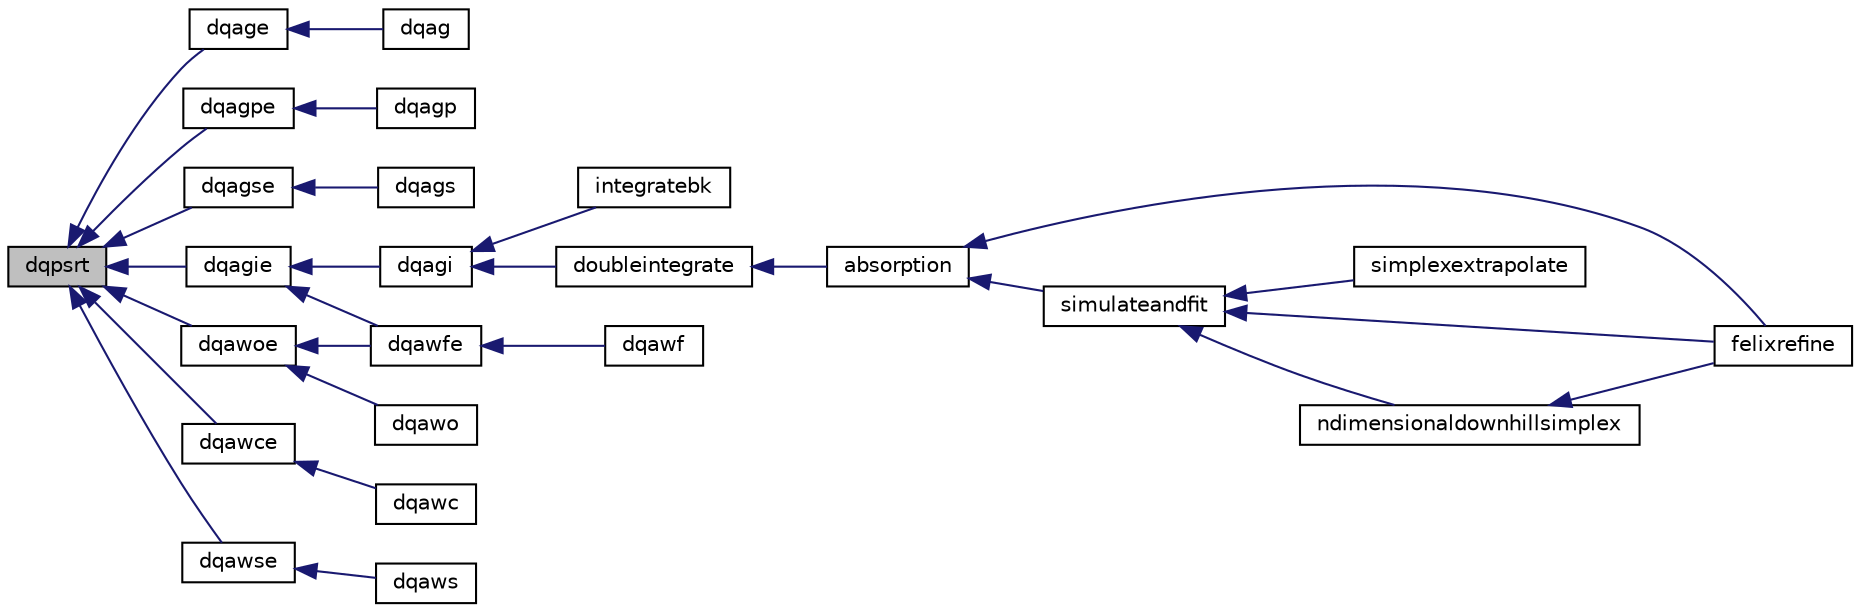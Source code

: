 digraph "dqpsrt"
{
  edge [fontname="Helvetica",fontsize="10",labelfontname="Helvetica",labelfontsize="10"];
  node [fontname="Helvetica",fontsize="10",shape=record];
  rankdir="LR";
  Node1 [label="dqpsrt",height=0.2,width=0.4,color="black", fillcolor="grey75", style="filled", fontcolor="black"];
  Node1 -> Node2 [dir="back",color="midnightblue",fontsize="10",style="solid",fontname="Helvetica"];
  Node2 [label="dqage",height=0.2,width=0.4,color="black", fillcolor="white", style="filled",URL="$quadpack__double_8f90.html#ac8c0018c86cad0c53fcef0ad4dc13fb2"];
  Node2 -> Node3 [dir="back",color="midnightblue",fontsize="10",style="solid",fontname="Helvetica"];
  Node3 [label="dqag",height=0.2,width=0.4,color="black", fillcolor="white", style="filled",URL="$quadpack__double_8f90.html#a6bfd4e12446f0b8186a5278d2405f3cb"];
  Node1 -> Node4 [dir="back",color="midnightblue",fontsize="10",style="solid",fontname="Helvetica"];
  Node4 [label="dqagie",height=0.2,width=0.4,color="black", fillcolor="white", style="filled",URL="$quadpack__double_8f90.html#a4fa2ee03610525a32e9320c8dcb68a9f"];
  Node4 -> Node5 [dir="back",color="midnightblue",fontsize="10",style="solid",fontname="Helvetica"];
  Node5 [label="dqagi",height=0.2,width=0.4,color="black", fillcolor="white", style="filled",URL="$quadpack__double_8f90.html#aa62896aeb27d272531de002660a33d3c"];
  Node5 -> Node6 [dir="back",color="midnightblue",fontsize="10",style="solid",fontname="Helvetica"];
  Node6 [label="doubleintegrate",height=0.2,width=0.4,color="black", fillcolor="white", style="filled",URL="$Ug_8f90.html#a72eb459681c0220af8f3fbd3d64bb510"];
  Node6 -> Node7 [dir="back",color="midnightblue",fontsize="10",style="solid",fontname="Helvetica"];
  Node7 [label="absorption",height=0.2,width=0.4,color="black", fillcolor="white", style="filled",URL="$Ug_8f90.html#a5637638595593ffb09280db93d99adc1"];
  Node7 -> Node8 [dir="back",color="midnightblue",fontsize="10",style="solid",fontname="Helvetica"];
  Node8 [label="simulateandfit",height=0.2,width=0.4,color="black", fillcolor="white", style="filled",URL="$felixfunction_8f90.html#adcb9fd1a6de6119cd7591814585634cd"];
  Node8 -> Node9 [dir="back",color="midnightblue",fontsize="10",style="solid",fontname="Helvetica"];
  Node9 [label="felixrefine",height=0.2,width=0.4,color="black", fillcolor="white", style="filled",URL="$felixrefine_8f90.html#aecbf263fc9c06070ed63b7a31c76bbef"];
  Node8 -> Node10 [dir="back",color="midnightblue",fontsize="10",style="solid",fontname="Helvetica"];
  Node10 [label="ndimensionaldownhillsimplex",height=0.2,width=0.4,color="black", fillcolor="white", style="filled",URL="$simplex_8f90.html#a51042de79e202f5b883de0d70b0815dc"];
  Node10 -> Node9 [dir="back",color="midnightblue",fontsize="10",style="solid",fontname="Helvetica"];
  Node8 -> Node11 [dir="back",color="midnightblue",fontsize="10",style="solid",fontname="Helvetica"];
  Node11 [label="simplexextrapolate",height=0.2,width=0.4,color="black", fillcolor="white", style="filled",URL="$simplex_8f90.html#a25ad91b0853caf2e81addb68f144b5a1"];
  Node7 -> Node9 [dir="back",color="midnightblue",fontsize="10",style="solid",fontname="Helvetica"];
  Node5 -> Node12 [dir="back",color="midnightblue",fontsize="10",style="solid",fontname="Helvetica"];
  Node12 [label="integratebk",height=0.2,width=0.4,color="black", fillcolor="white", style="filled",URL="$Ug_8f90.html#a97a1ba7f90ab5fc4abd72181dcdb8775"];
  Node4 -> Node13 [dir="back",color="midnightblue",fontsize="10",style="solid",fontname="Helvetica"];
  Node13 [label="dqawfe",height=0.2,width=0.4,color="black", fillcolor="white", style="filled",URL="$quadpack__double_8f90.html#a8c991ec87bb2062a57a3ed106c26c19e"];
  Node13 -> Node14 [dir="back",color="midnightblue",fontsize="10",style="solid",fontname="Helvetica"];
  Node14 [label="dqawf",height=0.2,width=0.4,color="black", fillcolor="white", style="filled",URL="$quadpack__double_8f90.html#a14831c99e9c4752832697dea9fcae661"];
  Node1 -> Node15 [dir="back",color="midnightblue",fontsize="10",style="solid",fontname="Helvetica"];
  Node15 [label="dqagpe",height=0.2,width=0.4,color="black", fillcolor="white", style="filled",URL="$quadpack__double_8f90.html#ab6d99ae01de91bf5250781953d1569d9"];
  Node15 -> Node16 [dir="back",color="midnightblue",fontsize="10",style="solid",fontname="Helvetica"];
  Node16 [label="dqagp",height=0.2,width=0.4,color="black", fillcolor="white", style="filled",URL="$quadpack__double_8f90.html#adaef14afb9399a12c08a901eca41f20c"];
  Node1 -> Node17 [dir="back",color="midnightblue",fontsize="10",style="solid",fontname="Helvetica"];
  Node17 [label="dqagse",height=0.2,width=0.4,color="black", fillcolor="white", style="filled",URL="$quadpack__double_8f90.html#a897a0804db15555d19878b8ed6596af8"];
  Node17 -> Node18 [dir="back",color="midnightblue",fontsize="10",style="solid",fontname="Helvetica"];
  Node18 [label="dqags",height=0.2,width=0.4,color="black", fillcolor="white", style="filled",URL="$quadpack__double_8f90.html#a37e84440640f78a4bccdd3fe1d841d50"];
  Node1 -> Node19 [dir="back",color="midnightblue",fontsize="10",style="solid",fontname="Helvetica"];
  Node19 [label="dqawce",height=0.2,width=0.4,color="black", fillcolor="white", style="filled",URL="$quadpack__double_8f90.html#a3384f0ddac447c6e7c89a4fb2060b009"];
  Node19 -> Node20 [dir="back",color="midnightblue",fontsize="10",style="solid",fontname="Helvetica"];
  Node20 [label="dqawc",height=0.2,width=0.4,color="black", fillcolor="white", style="filled",URL="$quadpack__double_8f90.html#a92306562e59e5209d921c26775bee237"];
  Node1 -> Node21 [dir="back",color="midnightblue",fontsize="10",style="solid",fontname="Helvetica"];
  Node21 [label="dqawoe",height=0.2,width=0.4,color="black", fillcolor="white", style="filled",URL="$quadpack__double_8f90.html#ad36d43d285454b23e26b1131fa6c18c7"];
  Node21 -> Node13 [dir="back",color="midnightblue",fontsize="10",style="solid",fontname="Helvetica"];
  Node21 -> Node22 [dir="back",color="midnightblue",fontsize="10",style="solid",fontname="Helvetica"];
  Node22 [label="dqawo",height=0.2,width=0.4,color="black", fillcolor="white", style="filled",URL="$quadpack__double_8f90.html#a67efe6ee58123b07140ed29234f59f59"];
  Node1 -> Node23 [dir="back",color="midnightblue",fontsize="10",style="solid",fontname="Helvetica"];
  Node23 [label="dqawse",height=0.2,width=0.4,color="black", fillcolor="white", style="filled",URL="$quadpack__double_8f90.html#ab254e22aa7af6d0ed2a839f92362b415"];
  Node23 -> Node24 [dir="back",color="midnightblue",fontsize="10",style="solid",fontname="Helvetica"];
  Node24 [label="dqaws",height=0.2,width=0.4,color="black", fillcolor="white", style="filled",URL="$quadpack__double_8f90.html#abb3ba6162803471ee342d3c9d612d713"];
}
